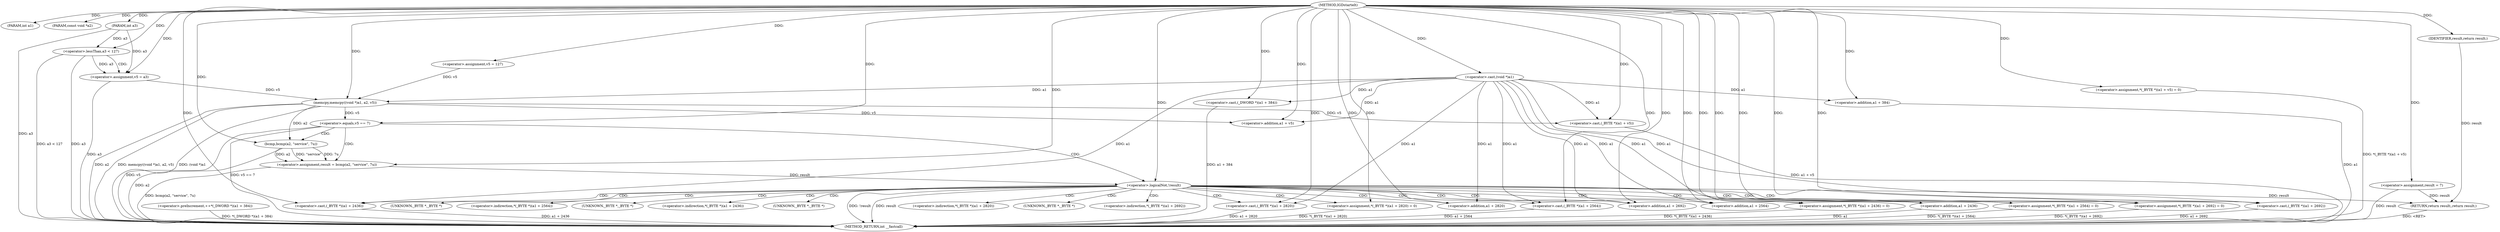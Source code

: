 digraph IGDstartelt {  
"1000103" [label = "(METHOD,IGDstartelt)" ]
"1000193" [label = "(METHOD_RETURN,int __fastcall)" ]
"1000104" [label = "(PARAM,int a1)" ]
"1000105" [label = "(PARAM,const void *a2)" ]
"1000106" [label = "(PARAM,int a3)" ]
"1000110" [label = "(<operator>.assignment,v5 = 127)" ]
"1000114" [label = "(<operator>.lessThan,a3 < 127)" ]
"1000117" [label = "(<operator>.assignment,v5 = a3)" ]
"1000120" [label = "(memcpy,memcpy((void *)a1, a2, v5))" ]
"1000121" [label = "(<operator>.cast,(void *)a1)" ]
"1000126" [label = "(<operator>.assignment,*(_BYTE *)(a1 + v5) = 0)" ]
"1000128" [label = "(<operator>.cast,(_BYTE *)(a1 + v5))" ]
"1000130" [label = "(<operator>.addition,a1 + v5)" ]
"1000134" [label = "(<operator>.assignment,result = 7)" ]
"1000137" [label = "(<operator>.preIncrement,++*(_DWORD *)(a1 + 384))" ]
"1000139" [label = "(<operator>.cast,(_DWORD *)(a1 + 384))" ]
"1000141" [label = "(<operator>.addition,a1 + 384)" ]
"1000145" [label = "(<operator>.equals,v5 == 7)" ]
"1000149" [label = "(<operator>.assignment,result = bcmp(a2, \"service\", 7u))" ]
"1000151" [label = "(bcmp,bcmp(a2, \"service\", 7u))" ]
"1000156" [label = "(<operator>.logicalNot,!result)" ]
"1000159" [label = "(<operator>.assignment,*(_BYTE *)(a1 + 2820) = 0)" ]
"1000161" [label = "(<operator>.cast,(_BYTE *)(a1 + 2820))" ]
"1000163" [label = "(<operator>.addition,a1 + 2820)" ]
"1000167" [label = "(<operator>.assignment,*(_BYTE *)(a1 + 2692) = 0)" ]
"1000169" [label = "(<operator>.cast,(_BYTE *)(a1 + 2692))" ]
"1000171" [label = "(<operator>.addition,a1 + 2692)" ]
"1000175" [label = "(<operator>.assignment,*(_BYTE *)(a1 + 2564) = 0)" ]
"1000177" [label = "(<operator>.cast,(_BYTE *)(a1 + 2564))" ]
"1000179" [label = "(<operator>.addition,a1 + 2564)" ]
"1000183" [label = "(<operator>.assignment,*(_BYTE *)(a1 + 2436) = 0)" ]
"1000185" [label = "(<operator>.cast,(_BYTE *)(a1 + 2436))" ]
"1000187" [label = "(<operator>.addition,a1 + 2436)" ]
"1000191" [label = "(RETURN,return result;,return result;)" ]
"1000192" [label = "(IDENTIFIER,result,return result;)" ]
"1000160" [label = "(<operator>.indirection,*(_BYTE *)(a1 + 2820))" ]
"1000162" [label = "(UNKNOWN,_BYTE *,_BYTE *)" ]
"1000168" [label = "(<operator>.indirection,*(_BYTE *)(a1 + 2692))" ]
"1000170" [label = "(UNKNOWN,_BYTE *,_BYTE *)" ]
"1000176" [label = "(<operator>.indirection,*(_BYTE *)(a1 + 2564))" ]
"1000178" [label = "(UNKNOWN,_BYTE *,_BYTE *)" ]
"1000184" [label = "(<operator>.indirection,*(_BYTE *)(a1 + 2436))" ]
"1000186" [label = "(UNKNOWN,_BYTE *,_BYTE *)" ]
  "1000191" -> "1000193"  [ label = "DDG: <RET>"] 
  "1000120" -> "1000193"  [ label = "DDG: a2"] 
  "1000156" -> "1000193"  [ label = "DDG: result"] 
  "1000117" -> "1000193"  [ label = "DDG: a3"] 
  "1000114" -> "1000193"  [ label = "DDG: a3"] 
  "1000137" -> "1000193"  [ label = "DDG: *(_DWORD *)(a1 + 384)"] 
  "1000156" -> "1000193"  [ label = "DDG: !result"] 
  "1000145" -> "1000193"  [ label = "DDG: v5 == 7"] 
  "1000159" -> "1000193"  [ label = "DDG: *(_BYTE *)(a1 + 2820)"] 
  "1000145" -> "1000193"  [ label = "DDG: v5"] 
  "1000120" -> "1000193"  [ label = "DDG: memcpy((void *)a1, a2, v5)"] 
  "1000126" -> "1000193"  [ label = "DDG: *(_BYTE *)(a1 + v5)"] 
  "1000161" -> "1000193"  [ label = "DDG: a1 + 2820"] 
  "1000141" -> "1000193"  [ label = "DDG: a1"] 
  "1000183" -> "1000193"  [ label = "DDG: *(_BYTE *)(a1 + 2436)"] 
  "1000151" -> "1000193"  [ label = "DDG: a2"] 
  "1000120" -> "1000193"  [ label = "DDG: (void *)a1"] 
  "1000128" -> "1000193"  [ label = "DDG: a1 + v5"] 
  "1000169" -> "1000193"  [ label = "DDG: a1 + 2692"] 
  "1000187" -> "1000193"  [ label = "DDG: a1"] 
  "1000134" -> "1000193"  [ label = "DDG: result"] 
  "1000139" -> "1000193"  [ label = "DDG: a1 + 384"] 
  "1000185" -> "1000193"  [ label = "DDG: a1 + 2436"] 
  "1000114" -> "1000193"  [ label = "DDG: a3 < 127"] 
  "1000175" -> "1000193"  [ label = "DDG: *(_BYTE *)(a1 + 2564)"] 
  "1000177" -> "1000193"  [ label = "DDG: a1 + 2564"] 
  "1000167" -> "1000193"  [ label = "DDG: *(_BYTE *)(a1 + 2692)"] 
  "1000149" -> "1000193"  [ label = "DDG: bcmp(a2, \"service\", 7u)"] 
  "1000106" -> "1000193"  [ label = "DDG: a3"] 
  "1000103" -> "1000104"  [ label = "DDG: "] 
  "1000103" -> "1000105"  [ label = "DDG: "] 
  "1000103" -> "1000106"  [ label = "DDG: "] 
  "1000103" -> "1000110"  [ label = "DDG: "] 
  "1000106" -> "1000114"  [ label = "DDG: a3"] 
  "1000103" -> "1000114"  [ label = "DDG: "] 
  "1000114" -> "1000117"  [ label = "DDG: a3"] 
  "1000106" -> "1000117"  [ label = "DDG: a3"] 
  "1000103" -> "1000117"  [ label = "DDG: "] 
  "1000121" -> "1000120"  [ label = "DDG: a1"] 
  "1000103" -> "1000121"  [ label = "DDG: "] 
  "1000103" -> "1000120"  [ label = "DDG: "] 
  "1000117" -> "1000120"  [ label = "DDG: v5"] 
  "1000110" -> "1000120"  [ label = "DDG: v5"] 
  "1000103" -> "1000126"  [ label = "DDG: "] 
  "1000121" -> "1000128"  [ label = "DDG: a1"] 
  "1000103" -> "1000128"  [ label = "DDG: "] 
  "1000120" -> "1000128"  [ label = "DDG: v5"] 
  "1000121" -> "1000130"  [ label = "DDG: a1"] 
  "1000103" -> "1000130"  [ label = "DDG: "] 
  "1000120" -> "1000130"  [ label = "DDG: v5"] 
  "1000103" -> "1000134"  [ label = "DDG: "] 
  "1000103" -> "1000139"  [ label = "DDG: "] 
  "1000121" -> "1000139"  [ label = "DDG: a1"] 
  "1000103" -> "1000141"  [ label = "DDG: "] 
  "1000121" -> "1000141"  [ label = "DDG: a1"] 
  "1000103" -> "1000145"  [ label = "DDG: "] 
  "1000120" -> "1000145"  [ label = "DDG: v5"] 
  "1000151" -> "1000149"  [ label = "DDG: a2"] 
  "1000151" -> "1000149"  [ label = "DDG: \"service\""] 
  "1000151" -> "1000149"  [ label = "DDG: 7u"] 
  "1000103" -> "1000149"  [ label = "DDG: "] 
  "1000120" -> "1000151"  [ label = "DDG: a2"] 
  "1000103" -> "1000151"  [ label = "DDG: "] 
  "1000149" -> "1000156"  [ label = "DDG: result"] 
  "1000103" -> "1000156"  [ label = "DDG: "] 
  "1000103" -> "1000159"  [ label = "DDG: "] 
  "1000103" -> "1000161"  [ label = "DDG: "] 
  "1000121" -> "1000161"  [ label = "DDG: a1"] 
  "1000103" -> "1000163"  [ label = "DDG: "] 
  "1000121" -> "1000163"  [ label = "DDG: a1"] 
  "1000103" -> "1000167"  [ label = "DDG: "] 
  "1000103" -> "1000169"  [ label = "DDG: "] 
  "1000121" -> "1000169"  [ label = "DDG: a1"] 
  "1000103" -> "1000171"  [ label = "DDG: "] 
  "1000121" -> "1000171"  [ label = "DDG: a1"] 
  "1000103" -> "1000175"  [ label = "DDG: "] 
  "1000103" -> "1000177"  [ label = "DDG: "] 
  "1000121" -> "1000177"  [ label = "DDG: a1"] 
  "1000103" -> "1000179"  [ label = "DDG: "] 
  "1000121" -> "1000179"  [ label = "DDG: a1"] 
  "1000103" -> "1000183"  [ label = "DDG: "] 
  "1000103" -> "1000185"  [ label = "DDG: "] 
  "1000121" -> "1000185"  [ label = "DDG: a1"] 
  "1000103" -> "1000187"  [ label = "DDG: "] 
  "1000121" -> "1000187"  [ label = "DDG: a1"] 
  "1000192" -> "1000191"  [ label = "DDG: result"] 
  "1000156" -> "1000191"  [ label = "DDG: result"] 
  "1000134" -> "1000191"  [ label = "DDG: result"] 
  "1000103" -> "1000192"  [ label = "DDG: "] 
  "1000114" -> "1000117"  [ label = "CDG: "] 
  "1000145" -> "1000156"  [ label = "CDG: "] 
  "1000145" -> "1000151"  [ label = "CDG: "] 
  "1000145" -> "1000149"  [ label = "CDG: "] 
  "1000156" -> "1000176"  [ label = "CDG: "] 
  "1000156" -> "1000175"  [ label = "CDG: "] 
  "1000156" -> "1000171"  [ label = "CDG: "] 
  "1000156" -> "1000170"  [ label = "CDG: "] 
  "1000156" -> "1000169"  [ label = "CDG: "] 
  "1000156" -> "1000168"  [ label = "CDG: "] 
  "1000156" -> "1000167"  [ label = "CDG: "] 
  "1000156" -> "1000163"  [ label = "CDG: "] 
  "1000156" -> "1000162"  [ label = "CDG: "] 
  "1000156" -> "1000161"  [ label = "CDG: "] 
  "1000156" -> "1000187"  [ label = "CDG: "] 
  "1000156" -> "1000186"  [ label = "CDG: "] 
  "1000156" -> "1000185"  [ label = "CDG: "] 
  "1000156" -> "1000184"  [ label = "CDG: "] 
  "1000156" -> "1000183"  [ label = "CDG: "] 
  "1000156" -> "1000179"  [ label = "CDG: "] 
  "1000156" -> "1000178"  [ label = "CDG: "] 
  "1000156" -> "1000177"  [ label = "CDG: "] 
  "1000156" -> "1000160"  [ label = "CDG: "] 
  "1000156" -> "1000159"  [ label = "CDG: "] 
}
